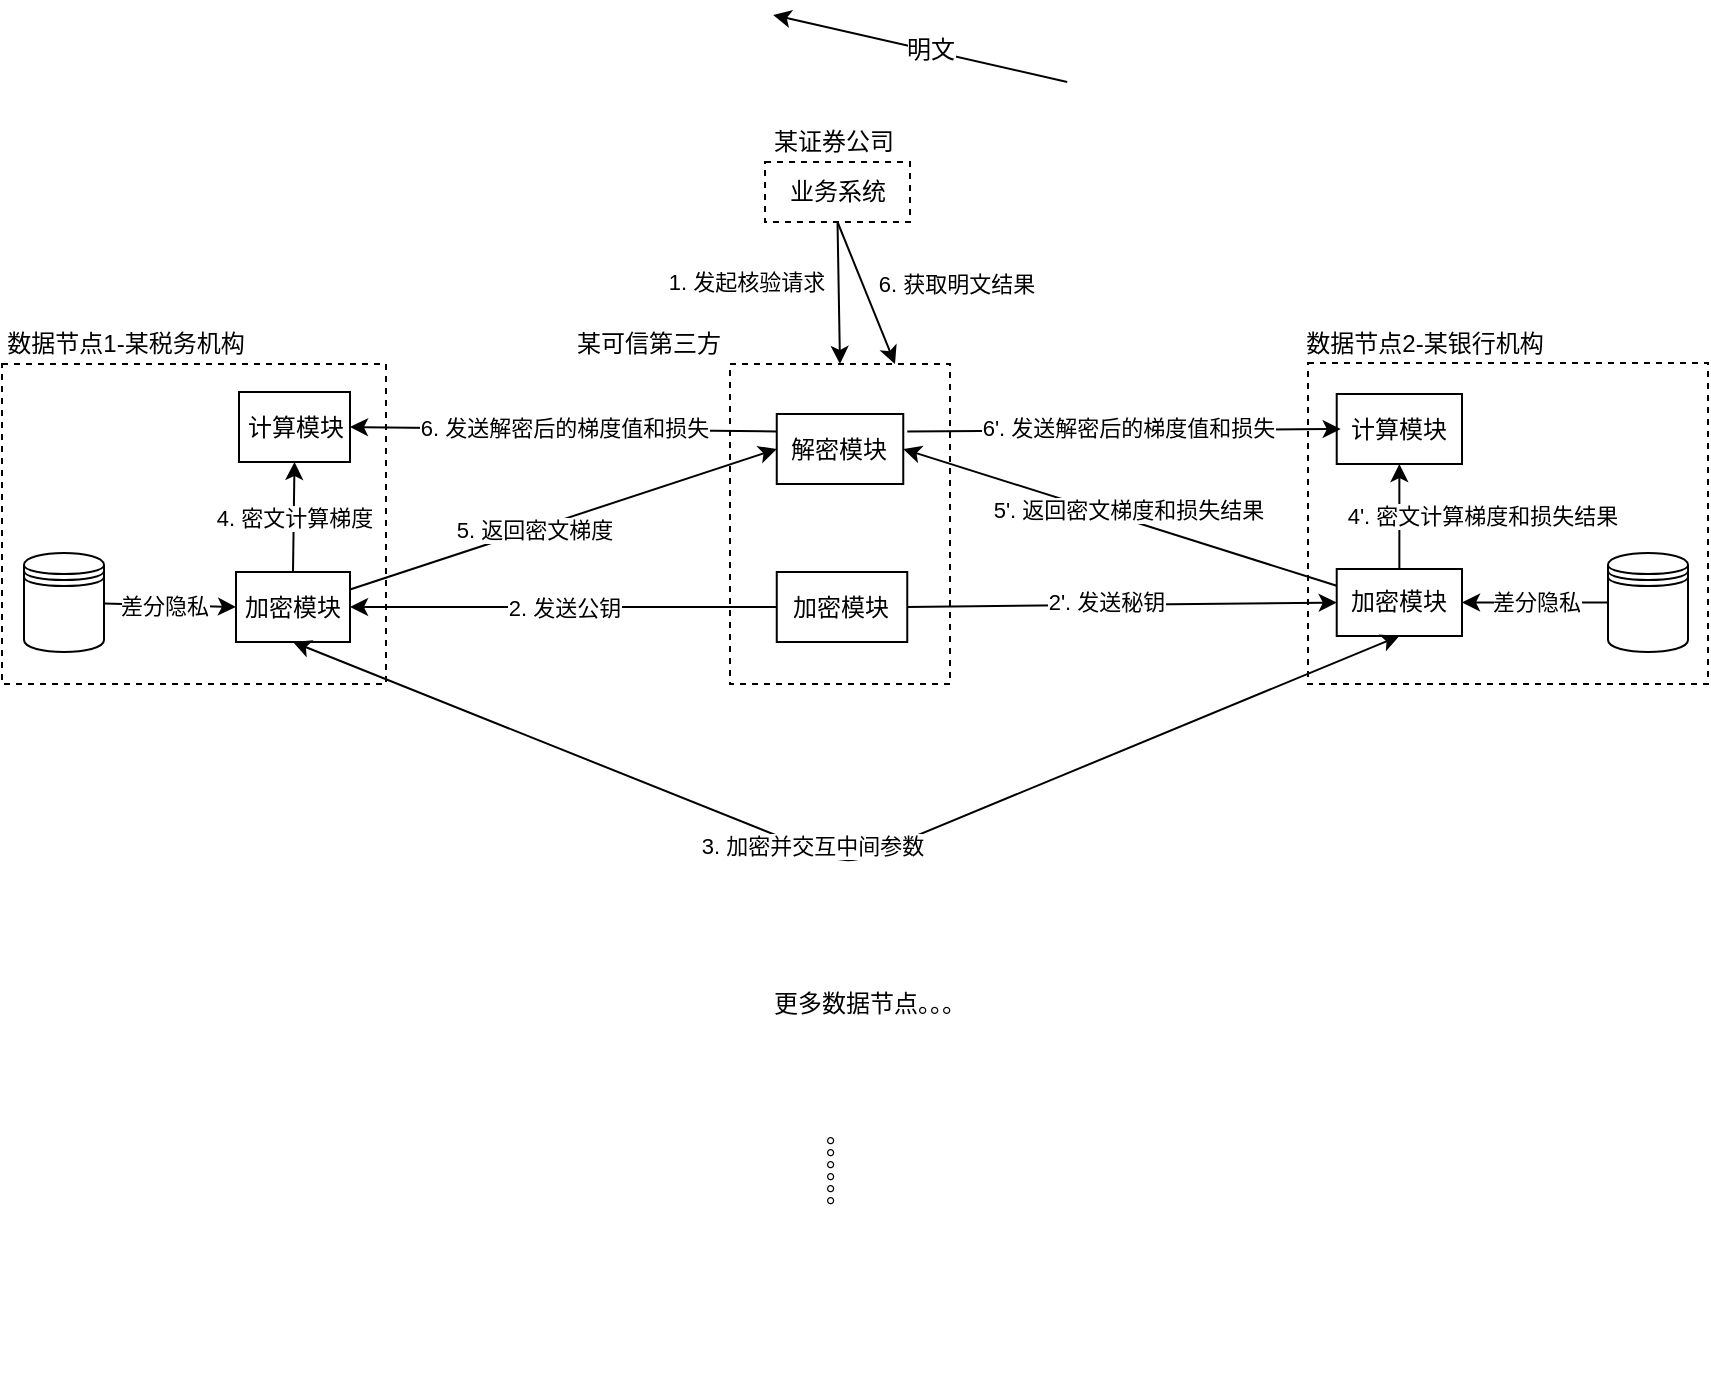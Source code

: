 <mxfile version="13.1.14" type="github">
  <diagram id="kCpKwJVJHfybIE9ixX9i" name="Page-1">
    <mxGraphModel dx="2253" dy="686" grid="1" gridSize="10" guides="1" tooltips="1" connect="1" arrows="1" fold="1" page="1" pageScale="1" pageWidth="827" pageHeight="1169" math="0" shadow="0">
      <root>
        <mxCell id="0" />
        <mxCell id="1" parent="0" />
        <mxCell id="SZwGPWXOhueTDgwkdfKL-1" value="" style="rounded=0;whiteSpace=wrap;html=1;fillColor=none;labelPosition=center;verticalLabelPosition=middle;align=center;verticalAlign=middle;dashed=1;" parent="1" vertex="1">
          <mxGeometry x="321" y="560" width="110" height="160" as="geometry" />
        </mxCell>
        <mxCell id="SZwGPWXOhueTDgwkdfKL-69" value="" style="rounded=0;whiteSpace=wrap;html=1;dashed=1;" parent="1" vertex="1">
          <mxGeometry x="610" y="559.5" width="200" height="160.5" as="geometry" />
        </mxCell>
        <mxCell id="SZwGPWXOhueTDgwkdfKL-43" value="" style="rounded=0;whiteSpace=wrap;html=1;dashed=1;" parent="1" vertex="1">
          <mxGeometry x="-43" y="560" width="192" height="160" as="geometry" />
        </mxCell>
        <mxCell id="SZwGPWXOhueTDgwkdfKL-9" value="计算模块" style="rounded=0;whiteSpace=wrap;html=1;" parent="1" vertex="1">
          <mxGeometry x="75.5" y="574" width="55.5" height="35" as="geometry" />
        </mxCell>
        <mxCell id="SZwGPWXOhueTDgwkdfKL-42" value="" style="shape=datastore;whiteSpace=wrap;html=1;" parent="1" vertex="1">
          <mxGeometry x="-32" y="654.5" width="40" height="49.5" as="geometry" />
        </mxCell>
        <mxCell id="SZwGPWXOhueTDgwkdfKL-44" value="" style="endArrow=classic;html=1;entryX=0;entryY=0.5;entryDx=0;entryDy=0;" parent="1" source="SZwGPWXOhueTDgwkdfKL-42" target="OjVrjrg3rD40EN0auv7F-17" edge="1">
          <mxGeometry width="50" height="50" relative="1" as="geometry">
            <mxPoint x="-67.5" y="552" as="sourcePoint" />
            <mxPoint x="-17.5" y="502" as="targetPoint" />
          </mxGeometry>
        </mxCell>
        <mxCell id="XE03PSI9TRx6ZJmSfXAc-2" value="差分隐私" style="edgeLabel;html=1;align=center;verticalAlign=middle;resizable=0;points=[];" vertex="1" connectable="0" parent="SZwGPWXOhueTDgwkdfKL-44">
          <mxGeometry x="-0.19" relative="1" as="geometry">
            <mxPoint x="3" as="offset" />
          </mxGeometry>
        </mxCell>
        <mxCell id="SZwGPWXOhueTDgwkdfKL-70" value="计算模块" style="rounded=0;whiteSpace=wrap;html=1;" parent="1" vertex="1">
          <mxGeometry x="624.36" y="575" width="62.64" height="35" as="geometry" />
        </mxCell>
        <mxCell id="SZwGPWXOhueTDgwkdfKL-74" value="数据节点2-某银行机构" style="text;html=1;strokeColor=none;fillColor=none;align=center;verticalAlign=middle;whiteSpace=wrap;rounded=0;" parent="1" vertex="1">
          <mxGeometry x="607" y="539.5" width="123" height="20" as="geometry" />
        </mxCell>
        <mxCell id="SZwGPWXOhueTDgwkdfKL-45" value="数据节点1-某税务机构" style="text;html=1;strokeColor=none;fillColor=none;align=center;verticalAlign=middle;whiteSpace=wrap;rounded=0;" parent="1" vertex="1">
          <mxGeometry x="-42" y="539.5" width="122" height="20" as="geometry" />
        </mxCell>
        <mxCell id="OjVrjrg3rD40EN0auv7F-7" value="加密模块" style="rounded=0;whiteSpace=wrap;html=1;" parent="1" vertex="1">
          <mxGeometry x="624.36" y="662.5" width="62.64" height="33.5" as="geometry" />
        </mxCell>
        <mxCell id="OjVrjrg3rD40EN0auv7F-10" value="加密模块" style="rounded=0;whiteSpace=wrap;html=1;" parent="1" vertex="1">
          <mxGeometry x="344.38" y="664" width="65.25" height="35" as="geometry" />
        </mxCell>
        <mxCell id="OjVrjrg3rD40EN0auv7F-15" value="解密模块" style="rounded=0;whiteSpace=wrap;html=1;" parent="1" vertex="1">
          <mxGeometry x="344.38" y="585" width="63.25" height="35" as="geometry" />
        </mxCell>
        <mxCell id="OjVrjrg3rD40EN0auv7F-17" value="加密模块" style="rounded=0;whiteSpace=wrap;html=1;" parent="1" vertex="1">
          <mxGeometry x="74" y="664" width="57" height="35" as="geometry" />
        </mxCell>
        <mxCell id="OjVrjrg3rD40EN0auv7F-23" value="" style="endArrow=classic;html=1;entryX=0;entryY=0.5;entryDx=0;entryDy=0;exitX=1;exitY=0.5;exitDx=0;exitDy=0;" parent="1" source="OjVrjrg3rD40EN0auv7F-10" target="OjVrjrg3rD40EN0auv7F-7" edge="1">
          <mxGeometry width="50" height="50" relative="1" as="geometry">
            <mxPoint x="522.25" y="695" as="sourcePoint" />
            <mxPoint x="760" y="597.5" as="targetPoint" />
          </mxGeometry>
        </mxCell>
        <mxCell id="XE03PSI9TRx6ZJmSfXAc-7" value="2&#39;. 发送秘钥" style="edgeLabel;html=1;align=center;verticalAlign=middle;resizable=0;points=[];" vertex="1" connectable="0" parent="OjVrjrg3rD40EN0auv7F-23">
          <mxGeometry x="-0.079" y="2" relative="1" as="geometry">
            <mxPoint as="offset" />
          </mxGeometry>
        </mxCell>
        <mxCell id="xvBowT36RqXCjo3gfy6g-17" value="" style="endArrow=classic;html=1;exitX=0.5;exitY=0;exitDx=0;exitDy=0;entryX=0.5;entryY=1;entryDx=0;entryDy=0;" parent="1" target="xvBowT36RqXCjo3gfy6g-31" edge="1">
          <mxGeometry width="50" height="50" relative="1" as="geometry">
            <mxPoint x="489.62" y="419" as="sourcePoint" />
            <mxPoint x="342.57" y="385.5" as="targetPoint" />
          </mxGeometry>
        </mxCell>
        <mxCell id="xvBowT36RqXCjo3gfy6g-18" value="明文" style="text;html=1;align=center;verticalAlign=middle;resizable=0;points=[];labelBackgroundColor=#ffffff;" parent="xvBowT36RqXCjo3gfy6g-17" vertex="1" connectable="0">
          <mxGeometry x="-0.057" relative="1" as="geometry">
            <mxPoint as="offset" />
          </mxGeometry>
        </mxCell>
        <mxCell id="xvBowT36RqXCjo3gfy6g-30" value="" style="endArrow=classic;html=1;entryX=0.5;entryY=0;entryDx=0;entryDy=0;exitX=0.5;exitY=1;exitDx=0;exitDy=0;" parent="1" source="XE03PSI9TRx6ZJmSfXAc-25" target="SZwGPWXOhueTDgwkdfKL-1" edge="1">
          <mxGeometry width="50" height="50" relative="1" as="geometry">
            <mxPoint x="376.778" y="470" as="sourcePoint" />
            <mxPoint x="376.75" y="419" as="targetPoint" />
          </mxGeometry>
        </mxCell>
        <mxCell id="M_KhwPdWLZJoRcsW6HB1-16" value="1. 发起核验请求" style="edgeLabel;html=1;align=center;verticalAlign=middle;resizable=0;points=[];" parent="xvBowT36RqXCjo3gfy6g-30" vertex="1" connectable="0">
          <mxGeometry x="-0.442" y="-1" relative="1" as="geometry">
            <mxPoint x="-45.6" y="10.01" as="offset" />
          </mxGeometry>
        </mxCell>
        <mxCell id="M_KhwPdWLZJoRcsW6HB1-1" value="" style="endArrow=classic;html=1;entryX=0.75;entryY=0;entryDx=0;entryDy=0;exitX=0.5;exitY=1;exitDx=0;exitDy=0;" parent="1" source="XE03PSI9TRx6ZJmSfXAc-25" target="SZwGPWXOhueTDgwkdfKL-1" edge="1">
          <mxGeometry width="50" height="50" relative="1" as="geometry">
            <mxPoint x="385.75" y="470" as="sourcePoint" />
            <mxPoint x="471" y="353" as="targetPoint" />
          </mxGeometry>
        </mxCell>
        <mxCell id="M_KhwPdWLZJoRcsW6HB1-15" value="6. 获取明文结果" style="edgeLabel;html=1;align=center;verticalAlign=middle;resizable=0;points=[];" parent="M_KhwPdWLZJoRcsW6HB1-1" vertex="1" connectable="0">
          <mxGeometry x="-0.212" relative="1" as="geometry">
            <mxPoint x="47.28" y="2.86" as="offset" />
          </mxGeometry>
        </mxCell>
        <mxCell id="XE03PSI9TRx6ZJmSfXAc-3" value="2. 发送公钥" style="endArrow=classic;html=1;exitX=0;exitY=0.5;exitDx=0;exitDy=0;entryX=1;entryY=0.5;entryDx=0;entryDy=0;" edge="1" parent="1" source="OjVrjrg3rD40EN0auv7F-10" target="OjVrjrg3rD40EN0auv7F-17">
          <mxGeometry width="50" height="50" relative="1" as="geometry">
            <mxPoint x="390" y="580" as="sourcePoint" />
            <mxPoint x="440" y="530" as="targetPoint" />
          </mxGeometry>
        </mxCell>
        <mxCell id="XE03PSI9TRx6ZJmSfXAc-4" value="" style="endArrow=classic;startArrow=classic;html=1;exitX=0.5;exitY=1;exitDx=0;exitDy=0;entryX=0.5;entryY=1;entryDx=0;entryDy=0;" edge="1" parent="1" source="OjVrjrg3rD40EN0auv7F-17" target="OjVrjrg3rD40EN0auv7F-7">
          <mxGeometry width="50" height="50" relative="1" as="geometry">
            <mxPoint x="390" y="580" as="sourcePoint" />
            <mxPoint x="440" y="530" as="targetPoint" />
            <Array as="points">
              <mxPoint x="380" y="810" />
            </Array>
          </mxGeometry>
        </mxCell>
        <mxCell id="XE03PSI9TRx6ZJmSfXAc-5" value="3. 加密并交互中间参数" style="edgeLabel;html=1;align=center;verticalAlign=middle;resizable=0;points=[];" vertex="1" connectable="0" parent="XE03PSI9TRx6ZJmSfXAc-4">
          <mxGeometry x="-0.084" y="14" relative="1" as="geometry">
            <mxPoint x="-0.36" y="13.53" as="offset" />
          </mxGeometry>
        </mxCell>
        <mxCell id="XE03PSI9TRx6ZJmSfXAc-6" value="4. 密文计算梯度" style="endArrow=classic;html=1;exitX=0.5;exitY=0;exitDx=0;exitDy=0;entryX=0.5;entryY=1;entryDx=0;entryDy=0;" edge="1" parent="1" source="OjVrjrg3rD40EN0auv7F-17" target="SZwGPWXOhueTDgwkdfKL-9">
          <mxGeometry width="50" height="50" relative="1" as="geometry">
            <mxPoint x="380" y="580" as="sourcePoint" />
            <mxPoint x="430" y="530" as="targetPoint" />
          </mxGeometry>
        </mxCell>
        <mxCell id="XE03PSI9TRx6ZJmSfXAc-8" value="" style="endArrow=classic;html=1;exitX=0.5;exitY=0;exitDx=0;exitDy=0;entryX=0.5;entryY=1;entryDx=0;entryDy=0;" edge="1" parent="1" source="OjVrjrg3rD40EN0auv7F-7" target="SZwGPWXOhueTDgwkdfKL-70">
          <mxGeometry width="50" height="50" relative="1" as="geometry">
            <mxPoint x="337" y="578" as="sourcePoint" />
            <mxPoint x="387" y="528" as="targetPoint" />
          </mxGeometry>
        </mxCell>
        <mxCell id="XE03PSI9TRx6ZJmSfXAc-9" value="4&#39;. 密文计算梯度和损失结果" style="edgeLabel;html=1;align=center;verticalAlign=middle;resizable=0;points=[];" vertex="1" connectable="0" parent="XE03PSI9TRx6ZJmSfXAc-8">
          <mxGeometry x="0.007" relative="1" as="geometry">
            <mxPoint x="41.32" y="-0.75" as="offset" />
          </mxGeometry>
        </mxCell>
        <mxCell id="XE03PSI9TRx6ZJmSfXAc-12" value="差分隐私" style="endArrow=classic;html=1;exitX=0;exitY=0.5;exitDx=0;exitDy=0;entryX=1;entryY=0.5;entryDx=0;entryDy=0;" edge="1" parent="1" source="XE03PSI9TRx6ZJmSfXAc-20" target="OjVrjrg3rD40EN0auv7F-7">
          <mxGeometry width="50" height="50" relative="1" as="geometry">
            <mxPoint x="767" y="674.75" as="sourcePoint" />
            <mxPoint x="387" y="528" as="targetPoint" />
          </mxGeometry>
        </mxCell>
        <mxCell id="XE03PSI9TRx6ZJmSfXAc-14" value="" style="endArrow=classic;html=1;exitX=1;exitY=0.25;exitDx=0;exitDy=0;entryX=0;entryY=0.5;entryDx=0;entryDy=0;" edge="1" parent="1" source="OjVrjrg3rD40EN0auv7F-17" target="OjVrjrg3rD40EN0auv7F-15">
          <mxGeometry width="50" height="50" relative="1" as="geometry">
            <mxPoint x="390" y="580" as="sourcePoint" />
            <mxPoint x="440" y="530" as="targetPoint" />
          </mxGeometry>
        </mxCell>
        <mxCell id="XE03PSI9TRx6ZJmSfXAc-15" value="5. 返回密文梯度" style="edgeLabel;html=1;align=center;verticalAlign=middle;resizable=0;points=[];" vertex="1" connectable="0" parent="XE03PSI9TRx6ZJmSfXAc-14">
          <mxGeometry x="-0.135" relative="1" as="geometry">
            <mxPoint as="offset" />
          </mxGeometry>
        </mxCell>
        <mxCell id="XE03PSI9TRx6ZJmSfXAc-16" value="" style="endArrow=classic;html=1;exitX=0;exitY=0.25;exitDx=0;exitDy=0;entryX=1;entryY=0.5;entryDx=0;entryDy=0;" edge="1" parent="1" source="OjVrjrg3rD40EN0auv7F-7" target="OjVrjrg3rD40EN0auv7F-15">
          <mxGeometry width="50" height="50" relative="1" as="geometry">
            <mxPoint x="390" y="580" as="sourcePoint" />
            <mxPoint x="440" y="530" as="targetPoint" />
          </mxGeometry>
        </mxCell>
        <mxCell id="XE03PSI9TRx6ZJmSfXAc-17" value="5&#39;. 返回密文梯度和损失结果" style="edgeLabel;html=1;align=center;verticalAlign=middle;resizable=0;points=[];" vertex="1" connectable="0" parent="XE03PSI9TRx6ZJmSfXAc-16">
          <mxGeometry x="0.142" y="1" relative="1" as="geometry">
            <mxPoint x="19.92" y="0.28" as="offset" />
          </mxGeometry>
        </mxCell>
        <mxCell id="XE03PSI9TRx6ZJmSfXAc-18" value="" style="endArrow=classic;html=1;exitX=0;exitY=0.25;exitDx=0;exitDy=0;entryX=1;entryY=0.5;entryDx=0;entryDy=0;" edge="1" parent="1" source="OjVrjrg3rD40EN0auv7F-15" target="SZwGPWXOhueTDgwkdfKL-9">
          <mxGeometry width="50" height="50" relative="1" as="geometry">
            <mxPoint x="390" y="580" as="sourcePoint" />
            <mxPoint x="440" y="530" as="targetPoint" />
          </mxGeometry>
        </mxCell>
        <mxCell id="XE03PSI9TRx6ZJmSfXAc-27" value="6. 发送解密后的梯度值和损失" style="edgeLabel;html=1;align=center;verticalAlign=middle;resizable=0;points=[];" vertex="1" connectable="0" parent="XE03PSI9TRx6ZJmSfXAc-18">
          <mxGeometry x="-0.003" y="-1" relative="1" as="geometry">
            <mxPoint as="offset" />
          </mxGeometry>
        </mxCell>
        <mxCell id="XE03PSI9TRx6ZJmSfXAc-19" value="6&#39;. 发送解密后的梯度值和损失" style="endArrow=classic;html=1;exitX=1;exitY=0.25;exitDx=0;exitDy=0;entryX=0;entryY=0.5;entryDx=0;entryDy=0;" edge="1" parent="1">
          <mxGeometry x="0.018" y="1" width="50" height="50" relative="1" as="geometry">
            <mxPoint x="409.63" y="593.75" as="sourcePoint" />
            <mxPoint x="626.36" y="592.5" as="targetPoint" />
            <mxPoint as="offset" />
          </mxGeometry>
        </mxCell>
        <mxCell id="XE03PSI9TRx6ZJmSfXAc-20" value="" style="shape=datastore;whiteSpace=wrap;html=1;" vertex="1" parent="1">
          <mxGeometry x="760" y="654.5" width="40" height="49.5" as="geometry" />
        </mxCell>
        <mxCell id="XE03PSI9TRx6ZJmSfXAc-21" value="。。。。。。" style="rounded=0;whiteSpace=wrap;html=1;dashed=1;strokeColor=none;fillColor=none;direction=west;rotation=90;" vertex="1" parent="1">
          <mxGeometry x="274.75" y="890" width="200" height="153.5" as="geometry" />
        </mxCell>
        <mxCell id="XE03PSI9TRx6ZJmSfXAc-22" value="更多数据节点。。。" style="text;html=1;strokeColor=none;fillColor=none;align=center;verticalAlign=middle;whiteSpace=wrap;rounded=0;" vertex="1" parent="1">
          <mxGeometry x="321" y="870" width="140" height="20" as="geometry" />
        </mxCell>
        <mxCell id="XE03PSI9TRx6ZJmSfXAc-25" value="业务系统" style="rounded=0;whiteSpace=wrap;html=1;dashed=1;" vertex="1" parent="1">
          <mxGeometry x="338.51" y="459" width="72.49" height="30" as="geometry" />
        </mxCell>
        <mxCell id="XE03PSI9TRx6ZJmSfXAc-26" value="某证券公司" style="text;html=1;strokeColor=none;fillColor=none;align=center;verticalAlign=middle;whiteSpace=wrap;rounded=0;" vertex="1" parent="1">
          <mxGeometry x="337.63" y="439" width="70" height="20" as="geometry" />
        </mxCell>
        <mxCell id="XE03PSI9TRx6ZJmSfXAc-28" value="某可信第三方" style="text;html=1;strokeColor=none;fillColor=none;align=center;verticalAlign=middle;whiteSpace=wrap;rounded=0;" vertex="1" parent="1">
          <mxGeometry x="240" y="540" width="81" height="20" as="geometry" />
        </mxCell>
      </root>
    </mxGraphModel>
  </diagram>
</mxfile>
